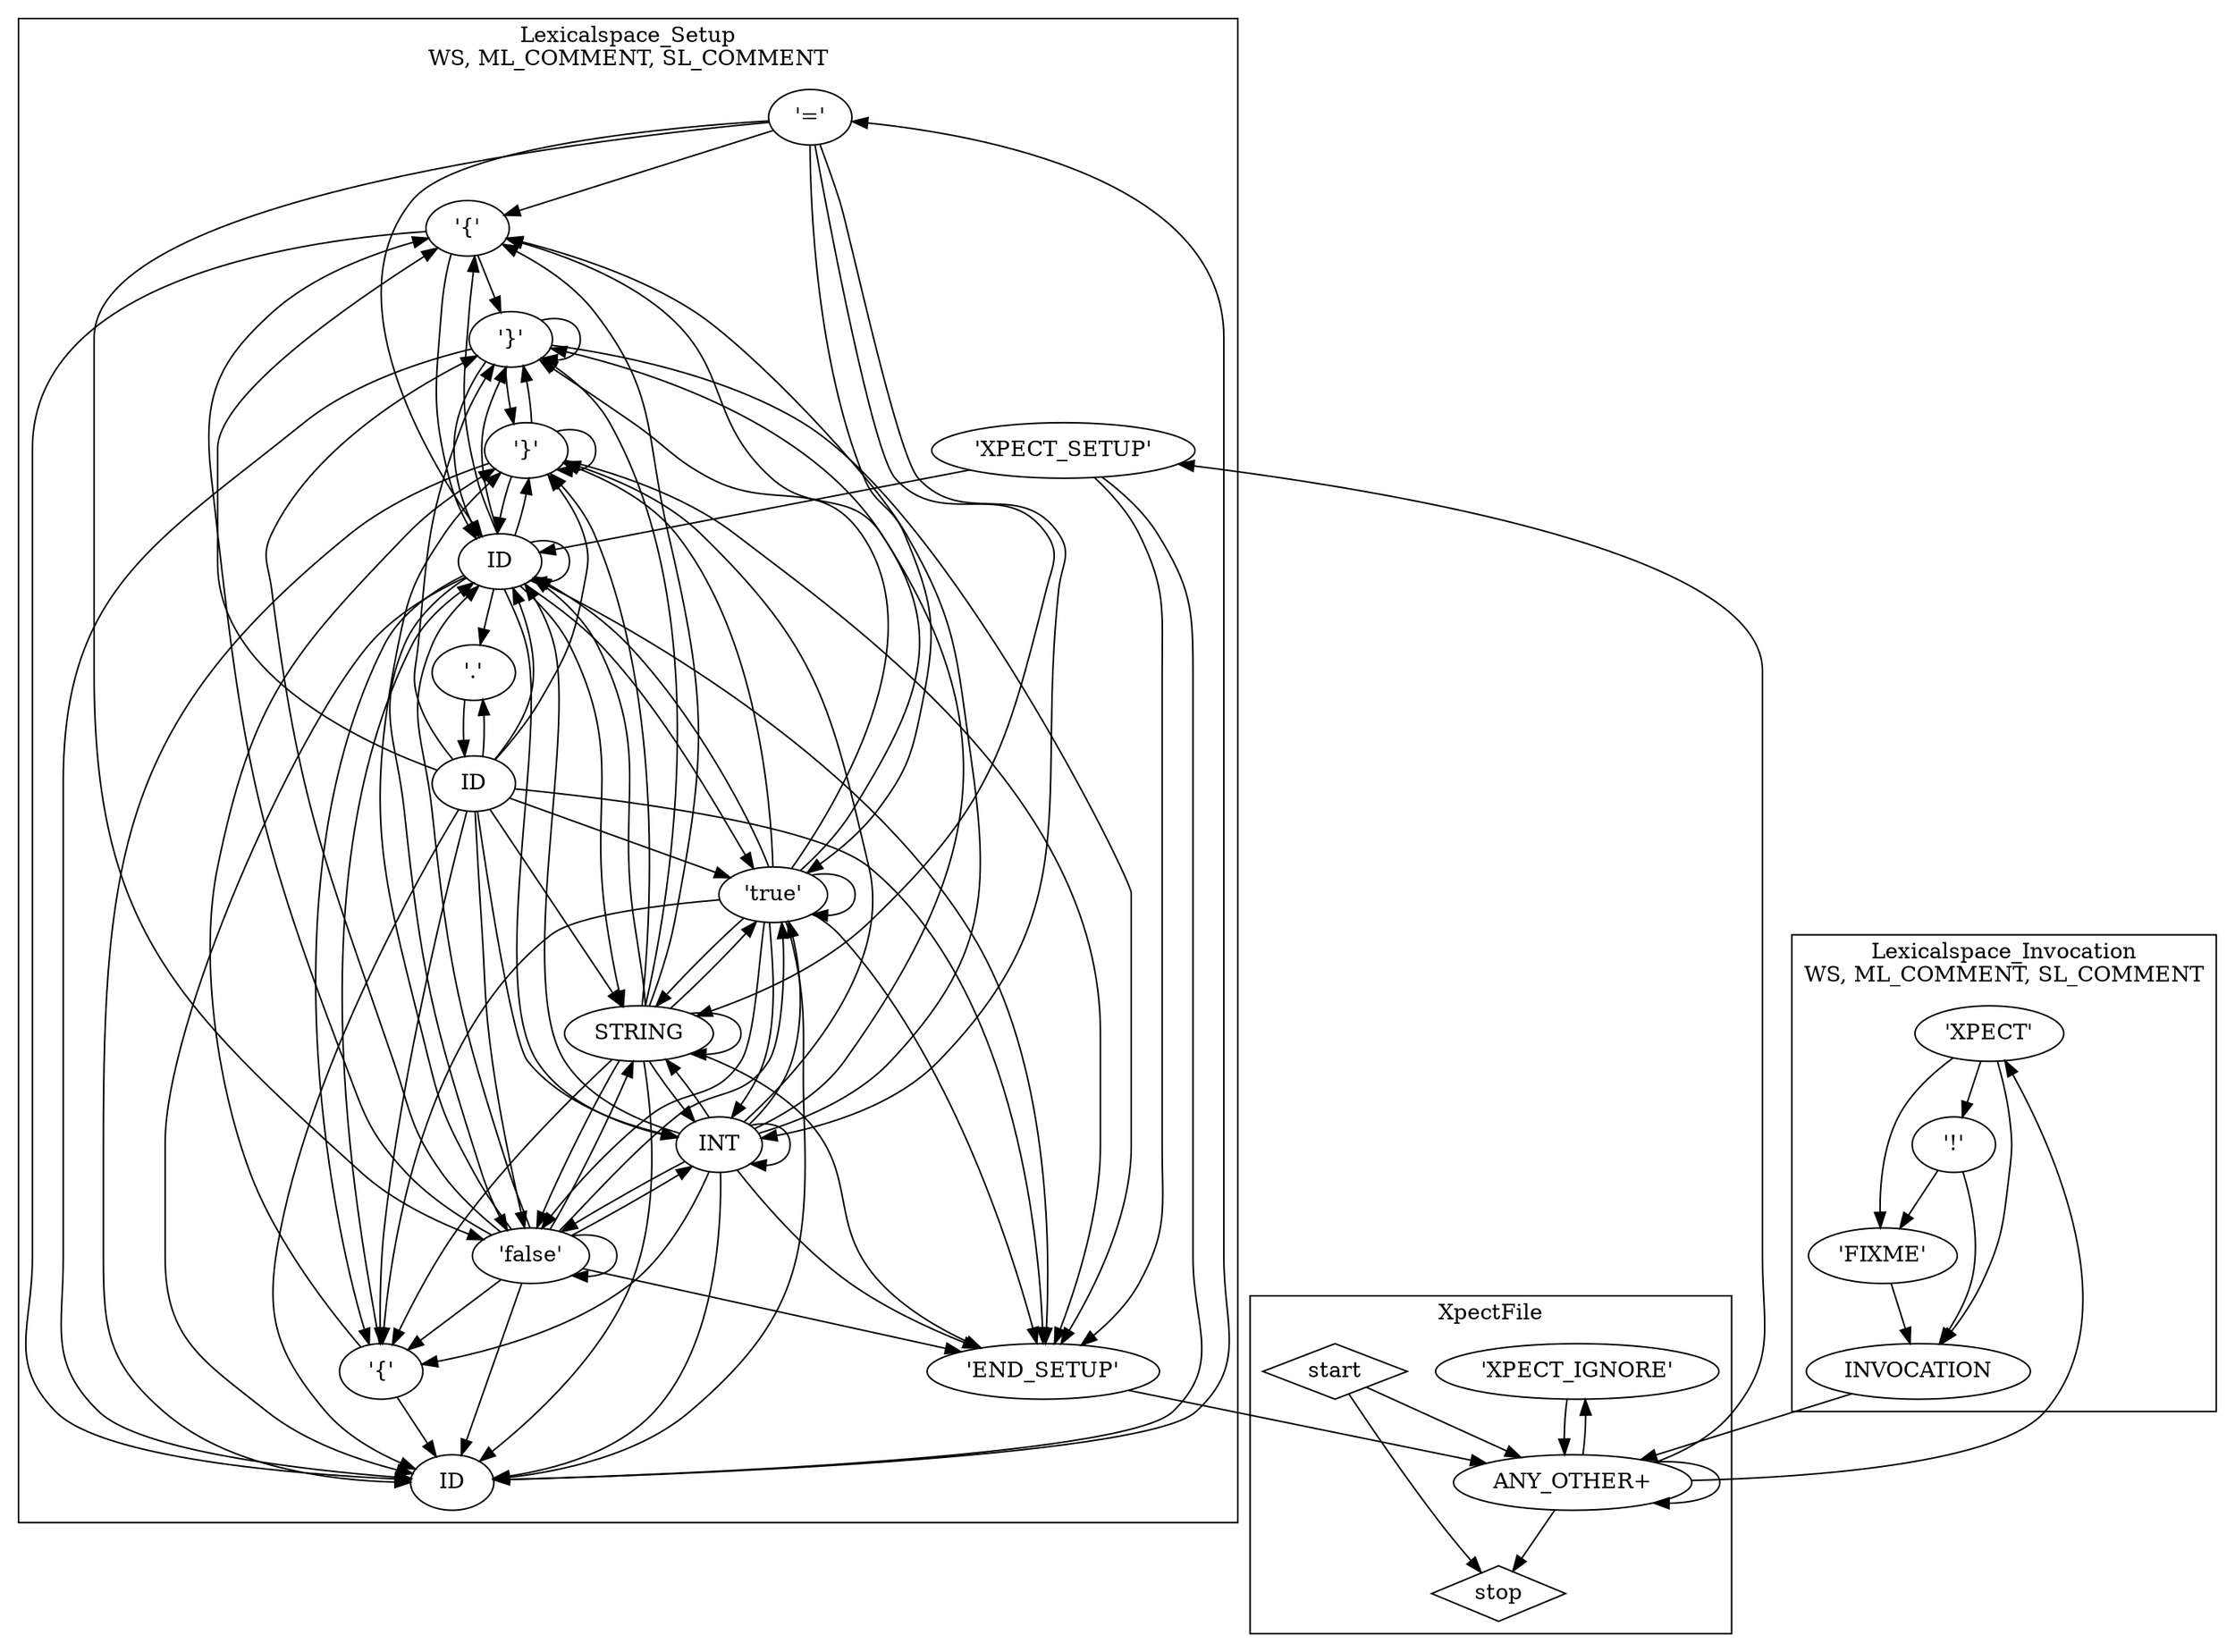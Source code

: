 ## This is a Graphviz .dot file (http://www.graphviz.org/)
## You can use the command 'dot -Tpdf this.dot > out.pdf' to render it.
digraph G {
subgraph cluster_lexicalgroup1300528434 {
label="Lexicalspace_Setup\nWS, ML_COMMENT, SL_COMMENT";
tokennfastate1099307364 [label="'='"];
tokennfastate778559237 [label="'{'"];
tokennfastate464458344 [label=ID];
tokennfastate640145996 [label="'}'"];
tokennfastate108906448 [label="'false'"];
tokennfastate1303951496 [label="'XPECT_SETUP'"];
tokennfastate413046895 [label="'}'"];
tokennfastate1640502170 [label="'END_SETUP'"];
tokennfastate234471338 [label=ID];
tokennfastate1420933636 [label=INT];
tokennfastate6645235 [label=STRING];
tokennfastate13395290 [label="'true'"];
tokennfastate413215160 [label="'.'"];
tokennfastate227127507 [label="'{'"];
tokennfastate143782287 [label=ID];
}

subgraph cluster_lexicalgroup440472115 {
label="XpectFile\n";
tokennfastate174271200 [label="'XPECT_IGNORE'"];
tokennfastate1901662085 [shape=diamond,label=start];
tokennfastate562203102 [label="ANY_OTHER+"];
tokennfastate131223023 [shape=diamond,label=stop];
}

subgraph cluster_lexicalgroup1792088662 {
label="Lexicalspace_Invocation\nWS, ML_COMMENT, SL_COMMENT";
tokennfastate2141140246 [label="'XPECT'"];
tokennfastate1749476584 [label="'FIXME'"];
tokennfastate1201057368 [label="'!'"];
tokennfastate1227400007 [label=INVOCATION];
}

tokennfastate1099307364->tokennfastate234471338 [];
tokennfastate1099307364->tokennfastate778559237 [];
tokennfastate1099307364->tokennfastate13395290 [];
tokennfastate1099307364->tokennfastate108906448 [];
tokennfastate1099307364->tokennfastate1420933636 [];
tokennfastate1099307364->tokennfastate6645235 [];
tokennfastate778559237->tokennfastate640145996 [];
tokennfastate778559237->tokennfastate464458344 [];
tokennfastate778559237->tokennfastate234471338 [];
tokennfastate464458344->tokennfastate1099307364 [];
tokennfastate640145996->tokennfastate413046895 [];
tokennfastate640145996->tokennfastate234471338 [];
tokennfastate640145996->tokennfastate464458344 [];
tokennfastate640145996->tokennfastate640145996 [];
tokennfastate640145996->tokennfastate1640502170 [];
tokennfastate108906448->tokennfastate778559237 [];
tokennfastate108906448->tokennfastate413046895 [];
tokennfastate108906448->tokennfastate234471338 [];
tokennfastate108906448->tokennfastate464458344 [];
tokennfastate108906448->tokennfastate640145996 [];
tokennfastate108906448->tokennfastate1640502170 [];
tokennfastate108906448->tokennfastate227127507 [];
tokennfastate108906448->tokennfastate13395290 [];
tokennfastate108906448->tokennfastate108906448 [];
tokennfastate108906448->tokennfastate1420933636 [];
tokennfastate108906448->tokennfastate6645235 [];
tokennfastate1303951496->tokennfastate1640502170 [];
tokennfastate1303951496->tokennfastate234471338 [];
tokennfastate1303951496->tokennfastate464458344 [];
tokennfastate413046895->tokennfastate1640502170 [];
tokennfastate413046895->tokennfastate234471338 [];
tokennfastate413046895->tokennfastate464458344 [];
tokennfastate413046895->tokennfastate413046895 [];
tokennfastate413046895->tokennfastate640145996 [];
tokennfastate1640502170->tokennfastate562203102 [];
tokennfastate234471338->tokennfastate1640502170 [];
tokennfastate234471338->tokennfastate234471338 [];
tokennfastate234471338->tokennfastate464458344 [];
tokennfastate234471338->tokennfastate413215160 [];
tokennfastate234471338->tokennfastate413046895 [];
tokennfastate234471338->tokennfastate640145996 [];
tokennfastate234471338->tokennfastate13395290 [];
tokennfastate234471338->tokennfastate108906448 [];
tokennfastate234471338->tokennfastate1420933636 [];
tokennfastate234471338->tokennfastate6645235 [];
tokennfastate234471338->tokennfastate778559237 [];
tokennfastate234471338->tokennfastate227127507 [];
tokennfastate1420933636->tokennfastate778559237 [];
tokennfastate1420933636->tokennfastate413046895 [];
tokennfastate1420933636->tokennfastate234471338 [];
tokennfastate1420933636->tokennfastate464458344 [];
tokennfastate1420933636->tokennfastate640145996 [];
tokennfastate1420933636->tokennfastate1640502170 [];
tokennfastate1420933636->tokennfastate227127507 [];
tokennfastate1420933636->tokennfastate13395290 [];
tokennfastate1420933636->tokennfastate108906448 [];
tokennfastate1420933636->tokennfastate1420933636 [];
tokennfastate1420933636->tokennfastate6645235 [];
tokennfastate6645235->tokennfastate778559237 [];
tokennfastate6645235->tokennfastate413046895 [];
tokennfastate6645235->tokennfastate234471338 [];
tokennfastate6645235->tokennfastate464458344 [];
tokennfastate6645235->tokennfastate640145996 [];
tokennfastate6645235->tokennfastate1640502170 [];
tokennfastate6645235->tokennfastate227127507 [];
tokennfastate6645235->tokennfastate13395290 [];
tokennfastate6645235->tokennfastate108906448 [];
tokennfastate6645235->tokennfastate1420933636 [];
tokennfastate6645235->tokennfastate6645235 [];
tokennfastate13395290->tokennfastate778559237 [];
tokennfastate13395290->tokennfastate413046895 [];
tokennfastate13395290->tokennfastate234471338 [];
tokennfastate13395290->tokennfastate464458344 [];
tokennfastate13395290->tokennfastate640145996 [];
tokennfastate13395290->tokennfastate1640502170 [];
tokennfastate13395290->tokennfastate227127507 [];
tokennfastate13395290->tokennfastate13395290 [];
tokennfastate13395290->tokennfastate108906448 [];
tokennfastate13395290->tokennfastate1420933636 [];
tokennfastate13395290->tokennfastate6645235 [];
tokennfastate413215160->tokennfastate143782287 [];
tokennfastate227127507->tokennfastate413046895 [];
tokennfastate227127507->tokennfastate234471338 [];
tokennfastate227127507->tokennfastate464458344 [];
tokennfastate143782287->tokennfastate227127507 [];
tokennfastate143782287->tokennfastate13395290 [];
tokennfastate143782287->tokennfastate108906448 [];
tokennfastate143782287->tokennfastate1420933636 [];
tokennfastate143782287->tokennfastate6645235 [];
tokennfastate143782287->tokennfastate413046895 [];
tokennfastate143782287->tokennfastate234471338 [];
tokennfastate143782287->tokennfastate464458344 [];
tokennfastate143782287->tokennfastate640145996 [];
tokennfastate143782287->tokennfastate1640502170 [];
tokennfastate143782287->tokennfastate778559237 [];
tokennfastate143782287->tokennfastate413215160 [];
tokennfastate174271200->tokennfastate562203102 [];
tokennfastate1901662085->tokennfastate131223023 [];
tokennfastate1901662085->tokennfastate562203102 [];
tokennfastate562203102->tokennfastate174271200 [];
tokennfastate562203102->tokennfastate1303951496 [];
tokennfastate562203102->tokennfastate2141140246 [];
tokennfastate562203102->tokennfastate131223023 [];
tokennfastate562203102->tokennfastate562203102 [];
tokennfastate2141140246->tokennfastate1227400007 [];
tokennfastate2141140246->tokennfastate1201057368 [];
tokennfastate2141140246->tokennfastate1749476584 [];
tokennfastate1749476584->tokennfastate1227400007 [];
tokennfastate1201057368->tokennfastate1227400007 [];
tokennfastate1201057368->tokennfastate1749476584 [];
tokennfastate1227400007->tokennfastate562203102 [];
}

